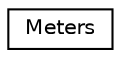 digraph "Иерархия классов. Графический вид."
{
  edge [fontname="Helvetica",fontsize="10",labelfontname="Helvetica",labelfontsize="10"];
  node [fontname="Helvetica",fontsize="10",shape=record];
  rankdir="LR";
  Node1 [label="Meters",height=0.2,width=0.4,color="black", fillcolor="white", style="filled",URL="$structMeters.html"];
}
